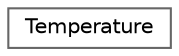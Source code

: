 digraph "Graphical Class Hierarchy"
{
 // LATEX_PDF_SIZE
  bgcolor="transparent";
  edge [fontname=Helvetica,fontsize=10,labelfontname=Helvetica,labelfontsize=10];
  node [fontname=Helvetica,fontsize=10,shape=box,height=0.2,width=0.4];
  rankdir="LR";
  Node0 [id="Node000000",label="Temperature",height=0.2,width=0.4,color="grey40", fillcolor="white", style="filled",URL="$d4/d4f/classTemperature.html",tooltip="A class to handle temperature readings from a K type thermocouple and an NTC thermistor."];
}
